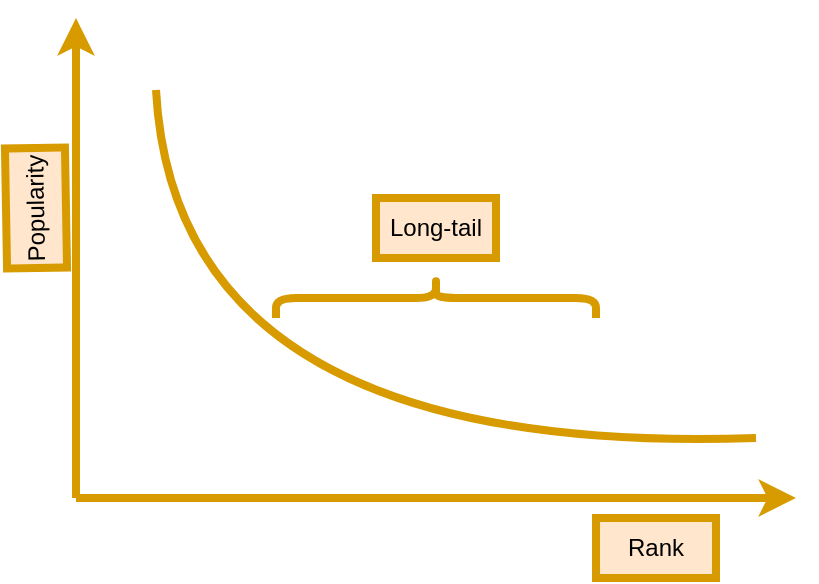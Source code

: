 <mxfile version="19.0.2" type="device"><diagram id="4pC6IM0pY2uXoesAjfJp" name="Page-1"><mxGraphModel dx="2062" dy="2258" grid="1" gridSize="10" guides="1" tooltips="1" connect="1" arrows="1" fold="1" page="1" pageScale="1" pageWidth="850" pageHeight="1100" math="0" shadow="0"><root><mxCell id="0"/><mxCell id="1" parent="0"/><mxCell id="7dPk2_1PPSrpTnS53MNp-1" value="" style="endArrow=classic;html=1;rounded=0;fillColor=#ffe6cc;strokeColor=#d79b00;strokeWidth=4;" edge="1" parent="1"><mxGeometry width="50" height="50" relative="1" as="geometry"><mxPoint x="230" y="-170" as="sourcePoint"/><mxPoint x="230" y="-410" as="targetPoint"/></mxGeometry></mxCell><mxCell id="7dPk2_1PPSrpTnS53MNp-2" value="" style="endArrow=classic;html=1;rounded=0;fillColor=#ffe6cc;strokeColor=#d79b00;strokeWidth=4;" edge="1" parent="1"><mxGeometry width="50" height="50" relative="1" as="geometry"><mxPoint x="230" y="-170" as="sourcePoint"/><mxPoint x="590" y="-170" as="targetPoint"/></mxGeometry></mxCell><mxCell id="7dPk2_1PPSrpTnS53MNp-3" value="" style="endArrow=none;html=1;curved=1;fillColor=#ffe6cc;strokeColor=#d79b00;strokeWidth=4;" edge="1" parent="1"><mxGeometry width="50" height="50" relative="1" as="geometry"><mxPoint x="270" y="-374" as="sourcePoint"/><mxPoint x="570" y="-200" as="targetPoint"/><Array as="points"><mxPoint x="280" y="-190"/></Array></mxGeometry></mxCell><mxCell id="7dPk2_1PPSrpTnS53MNp-4" value="Popularity" style="text;html=1;strokeColor=#d79b00;fillColor=#ffe6cc;align=center;verticalAlign=middle;whiteSpace=wrap;rounded=0;rotation=-91;strokeWidth=4;" vertex="1" parent="1"><mxGeometry x="180" y="-330" width="60" height="30" as="geometry"/></mxCell><mxCell id="7dPk2_1PPSrpTnS53MNp-5" value="Rank" style="text;html=1;strokeColor=#d79b00;fillColor=#ffe6cc;align=center;verticalAlign=middle;whiteSpace=wrap;rounded=0;strokeWidth=4;" vertex="1" parent="1"><mxGeometry x="490" y="-160" width="60" height="30" as="geometry"/></mxCell><mxCell id="7dPk2_1PPSrpTnS53MNp-6" value="" style="shape=curlyBracket;whiteSpace=wrap;html=1;rounded=1;flipH=1;rotation=-90;fillColor=#ffe6cc;strokeColor=#d79b00;strokeWidth=4;" vertex="1" parent="1"><mxGeometry x="400" y="-350" width="20" height="160" as="geometry"/></mxCell><mxCell id="7dPk2_1PPSrpTnS53MNp-7" value="Long-tail" style="text;html=1;strokeColor=#d79b00;fillColor=#ffe6cc;align=center;verticalAlign=middle;whiteSpace=wrap;rounded=0;strokeWidth=4;" vertex="1" parent="1"><mxGeometry x="380" y="-320" width="60" height="30" as="geometry"/></mxCell></root></mxGraphModel></diagram></mxfile>
